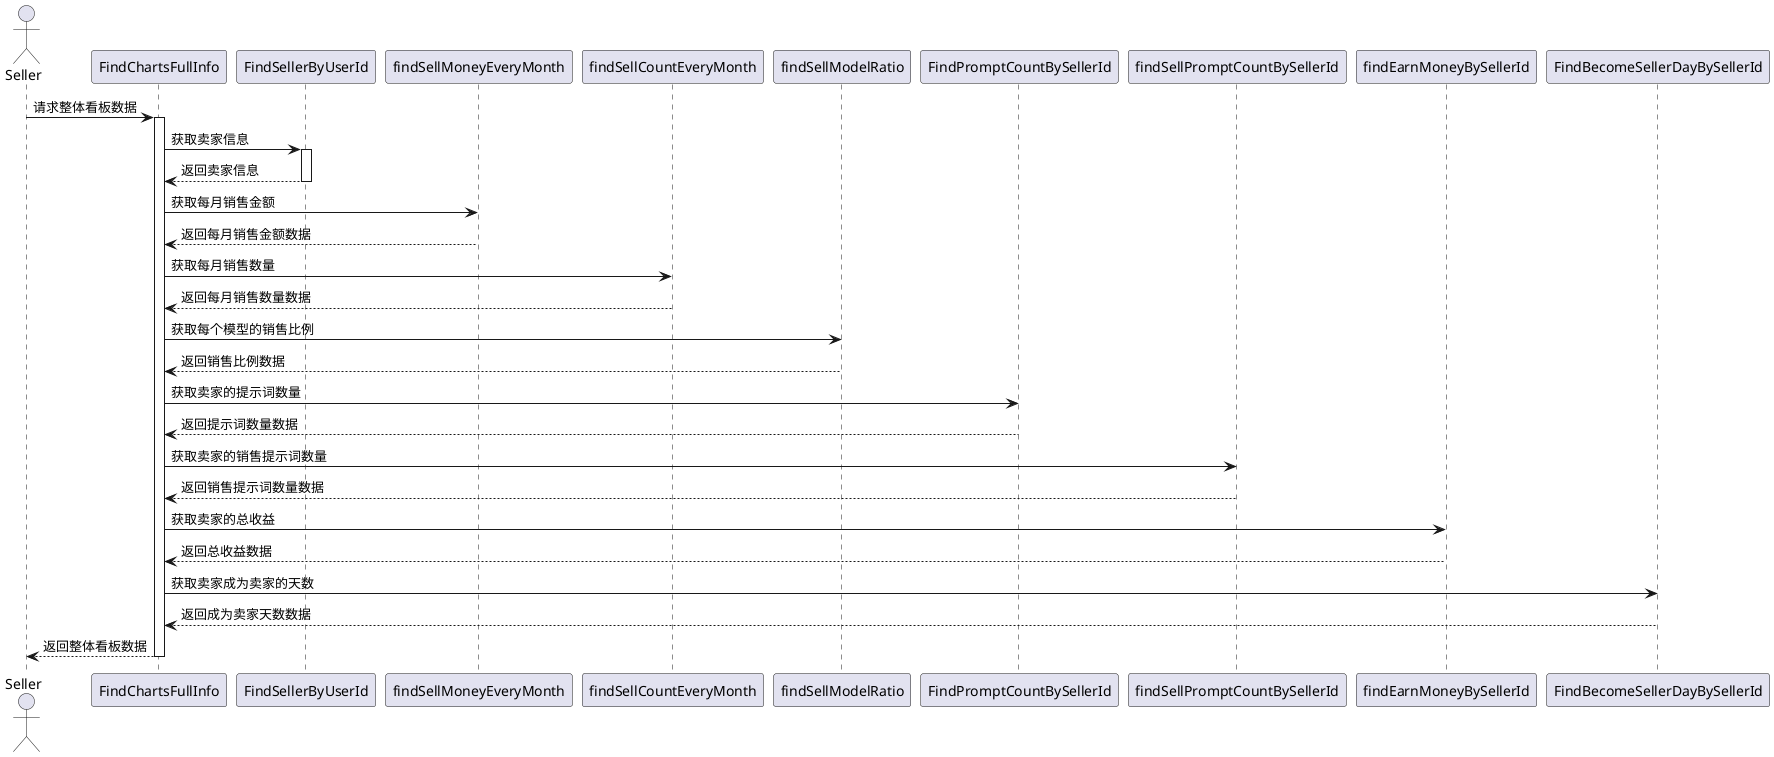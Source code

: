@startuml
actor Seller
participant FindChartsFullInfo
participant FindSellerByUserId
participant findSellMoneyEveryMonth
participant findSellCountEveryMonth
participant findSellModelRatio
participant FindPromptCountBySellerId
participant findSellPromptCountBySellerId
participant findEarnMoneyBySellerId
participant FindBecomeSellerDayBySellerId

Seller -> FindChartsFullInfo: 请求整体看板数据
activate FindChartsFullInfo
FindChartsFullInfo -> FindSellerByUserId: 获取卖家信息
activate FindSellerByUserId
FindSellerByUserId --> FindChartsFullInfo: 返回卖家信息
deactivate FindSellerByUserId
FindChartsFullInfo -> findSellMoneyEveryMonth: 获取每月销售金额
findSellMoneyEveryMonth --> FindChartsFullInfo: 返回每月销售金额数据
FindChartsFullInfo -> findSellCountEveryMonth: 获取每月销售数量
findSellCountEveryMonth --> FindChartsFullInfo: 返回每月销售数量数据
FindChartsFullInfo -> findSellModelRatio: 获取每个模型的销售比例
findSellModelRatio --> FindChartsFullInfo: 返回销售比例数据
FindChartsFullInfo -> FindPromptCountBySellerId: 获取卖家的提示词数量
FindPromptCountBySellerId --> FindChartsFullInfo: 返回提示词数量数据
FindChartsFullInfo -> findSellPromptCountBySellerId: 获取卖家的销售提示词数量
findSellPromptCountBySellerId --> FindChartsFullInfo: 返回销售提示词数量数据
FindChartsFullInfo -> findEarnMoneyBySellerId: 获取卖家的总收益
findEarnMoneyBySellerId --> FindChartsFullInfo: 返回总收益数据
FindChartsFullInfo -> FindBecomeSellerDayBySellerId: 获取卖家成为卖家的天数
FindBecomeSellerDayBySellerId --> FindChartsFullInfo: 返回成为卖家天数数据
FindChartsFullInfo --> Seller: 返回整体看板数据
deactivate FindChartsFullInfo
@enduml
